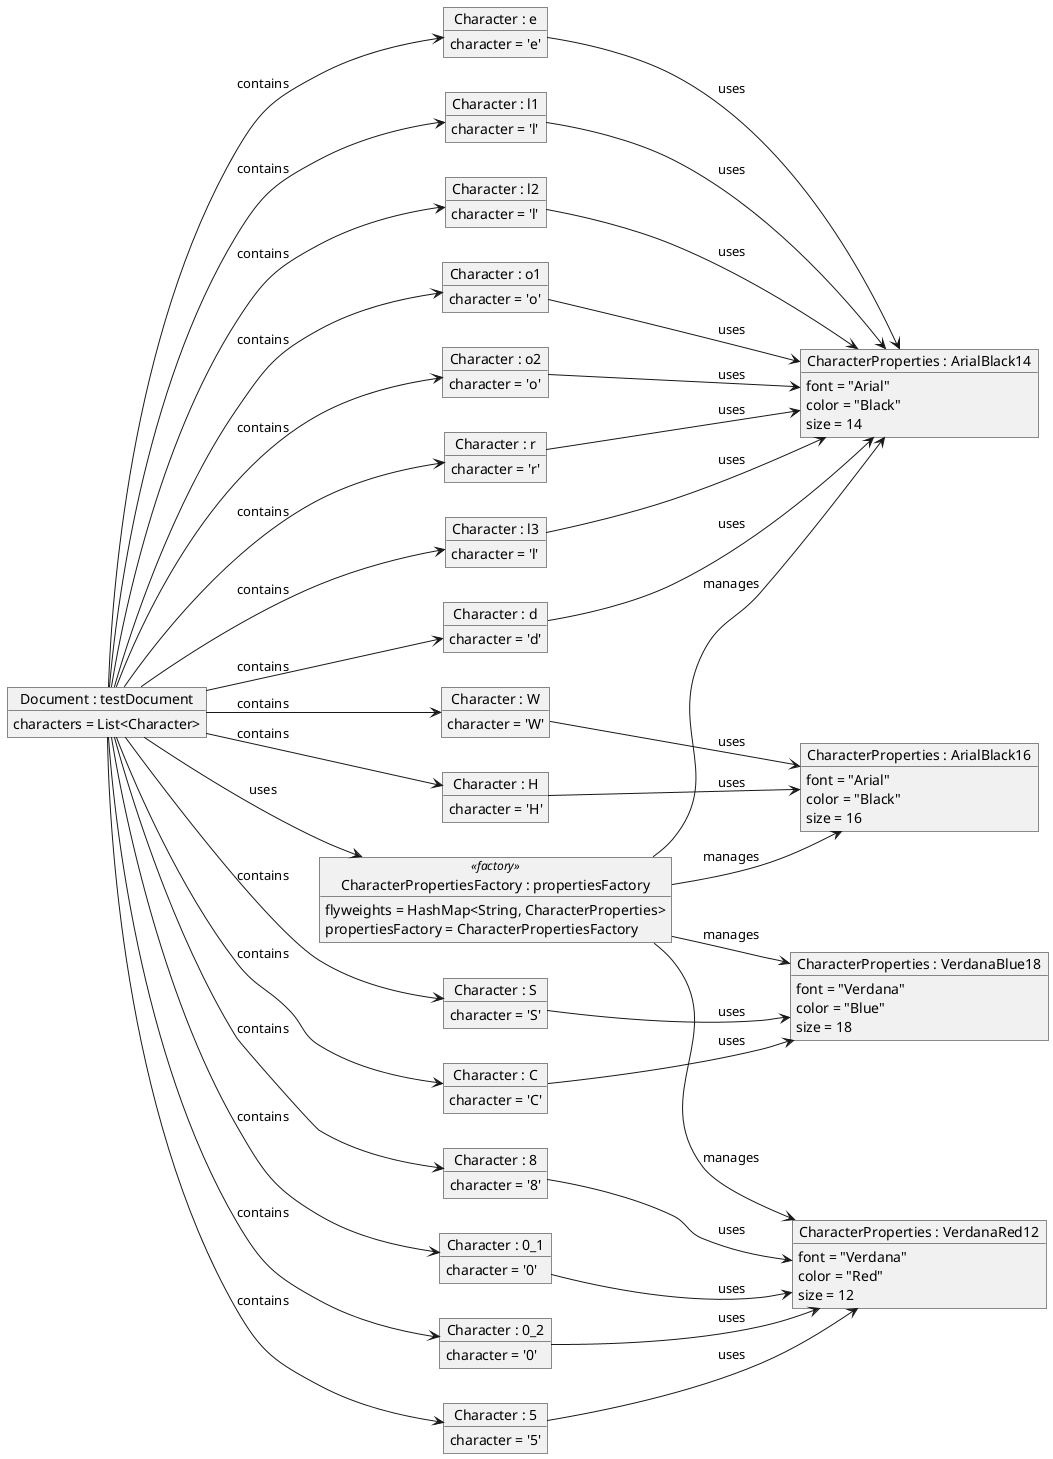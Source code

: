 @startuml
' Layout Direction
left to right direction

' Define Objects
object "Document : testDocument" as doc {
  characters = List<Character>
}

object "CharacterPropertiesFactory : propertiesFactory" as cpf <<factory>> {
  flyweights = HashMap<String, CharacterProperties>
  propertiesFactory = CharacterPropertiesFactory
}

' Characters Properties Instances
object "CharacterProperties : ArialBlack14" as CP1 {
  font = "Arial"
  color = "Black"
  size = 14
}
object "CharacterProperties : ArialBlack16" as CP2 {
  font = "Arial"
  color = "Black"
  size = 16
}
object "CharacterProperties : VerdanaBlue18" as CP3 {
  font = "Verdana"
  color = "Blue"
  size = 18
}
object "CharacterProperties : VerdanaRed12" as CP4 {
  font = "Verdana"
  color = "Red"
  size = 12
}

' Define Characters
object "Character : H" as Ch1 {
  character = 'H'
}
object "Character : e" as Ch2 {
  character = 'e'
}
object "Character : l1" as Ch3 {
  character = 'l'
}
object "Character : l2" as Ch4 {
  character = 'l'
}
object "Character : o1" as Ch5 {
  character = 'o'
}
object "Character : W" as Ch6 {
  character = 'W'
}
object "Character : o2" as Ch7 {
  character = 'o'
}
object "Character : r" as Ch8 {
  character = 'r'
}
object "Character : l3" as Ch9 {
  character = 'l'
}
object "Character : d" as Ch10 {
  character = 'd'
}
object "Character : C" as Ch11 {
  character = 'C'
}
object "Character : S" as Ch12 {
  character = 'S'
}
object "Character : 5" as Ch13 {
  character = '5'
}
object "Character : 8" as Ch14 {
  character = '8'
}
object "Character : 0_1" as Ch15 {
  character = '0'
}
object "Character : 0_2" as Ch16 {
  character = '0'
}

' Define Relationships
doc --> cpf : "uses"
cpf -[hidden]-> CP1
cpf -[hidden]-> CP2
cpf -[hidden]-> CP3
cpf -[hidden]-> CP4
doc --> Ch1 : "contains"
doc --> Ch2 : "contains"
doc --> Ch3 : "contains"
doc --> Ch4 : "contains"
doc --> Ch5 : "contains"
doc --> Ch6 : "contains"
doc --> Ch7 : "contains"
doc --> Ch8 : "contains"
doc --> Ch9 : "contains"
doc --> Ch10 : "contains"
doc --> Ch11 : "contains"
doc --> Ch12 : "contains"
doc --> Ch13 : "contains"
doc --> Ch14 : "contains"
doc --> Ch15 : "contains"
doc --> Ch16 : "contains"

cpf --> CP1 : "manages"
cpf --> CP2 : "manages"
cpf --> CP3 : "manages"
cpf --> CP4 : "manages"

Ch1 --> CP2 : "uses"
Ch2 --> CP1 : "uses"
Ch3 --> CP1 : "uses"
Ch4 --> CP1 : "uses"
Ch5 --> CP1 : "uses"
Ch6 --> CP2 : "uses"
Ch7 --> CP1 : "uses"
Ch8 --> CP1 : "uses"
Ch9 --> CP1 : "uses"
Ch10 --> CP1 : "uses"
Ch11 --> CP3 : "uses"
Ch12 --> CP3 : "uses"
Ch13 --> CP4 : "uses"
Ch14 --> CP4 : "uses"
Ch15 --> CP4 : "uses"
Ch16 --> CP4 : "uses"

@enduml

